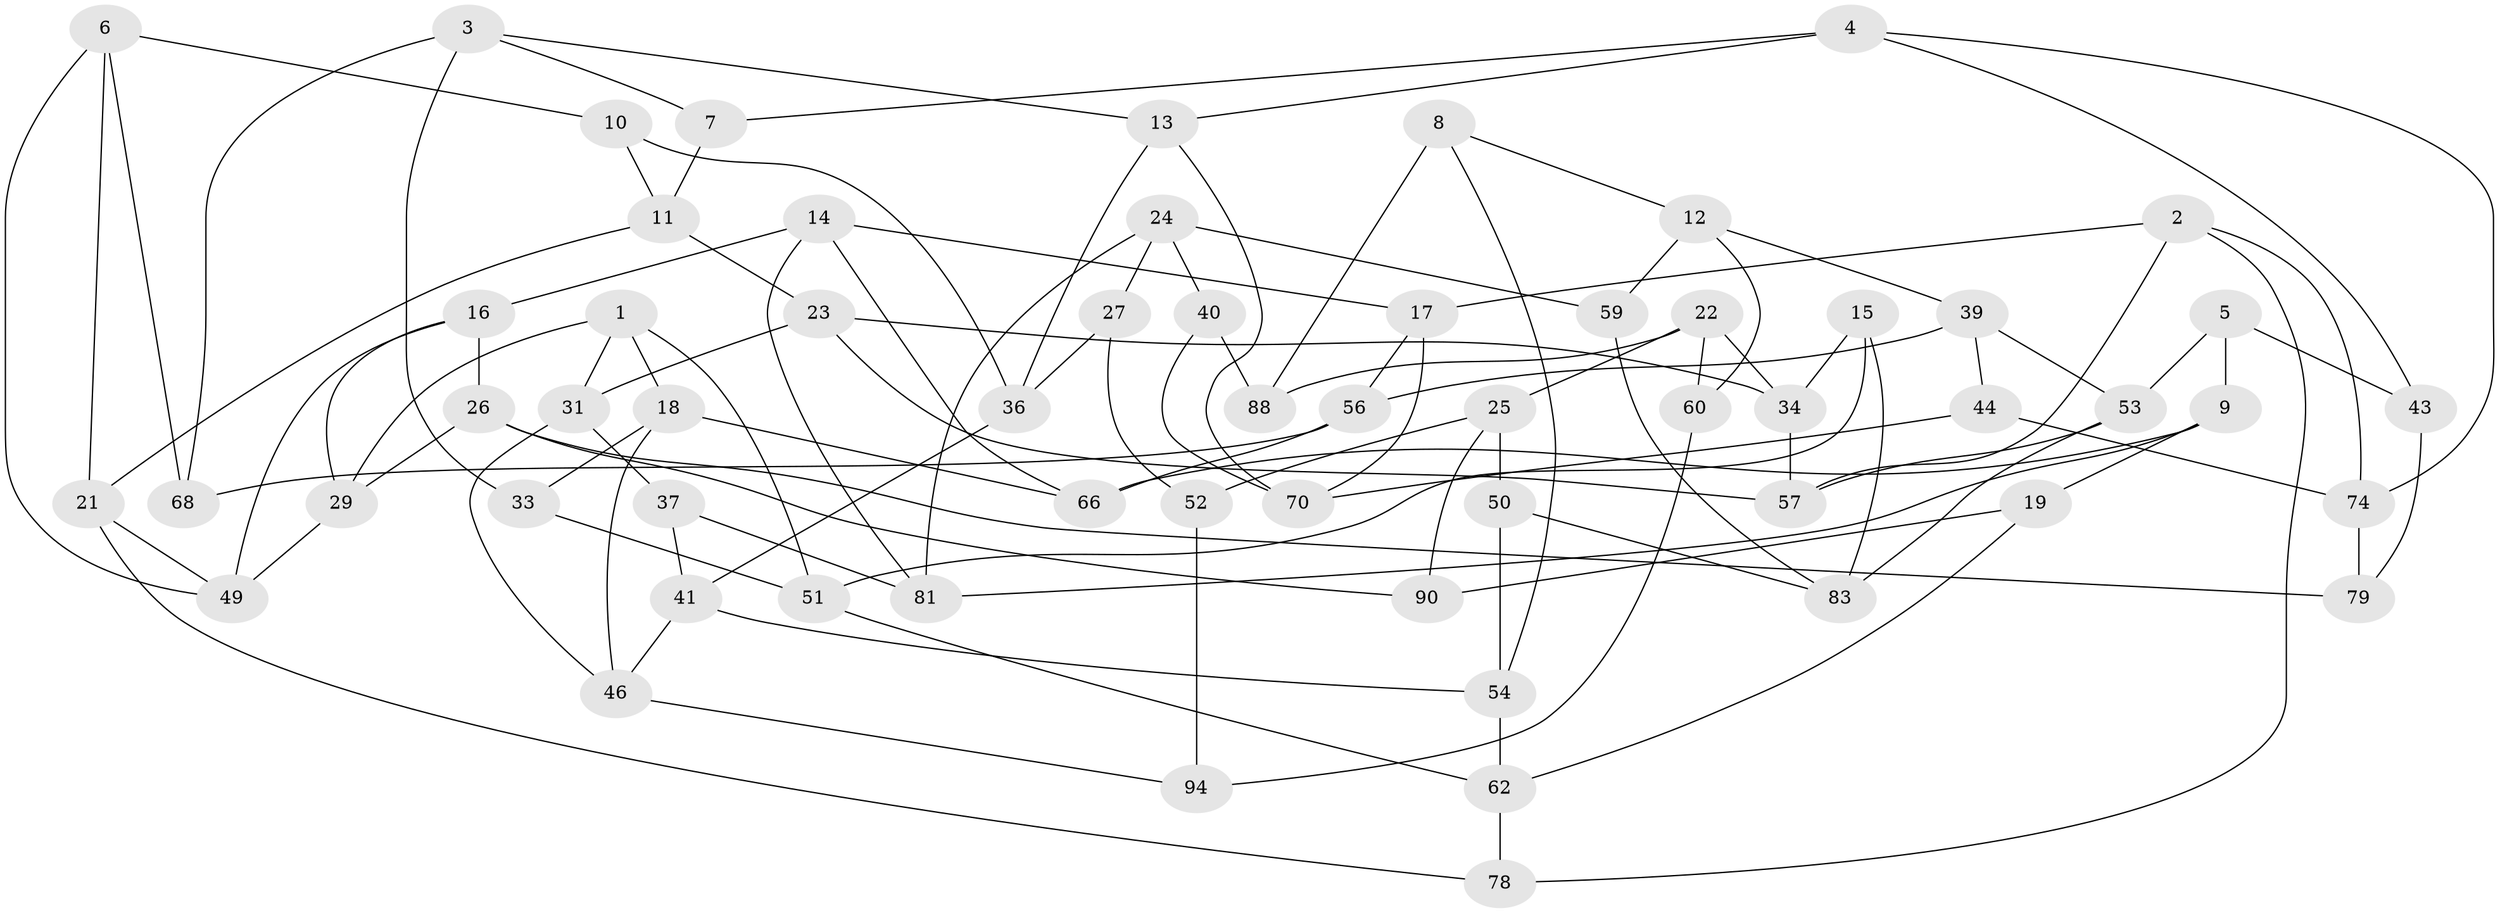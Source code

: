 // original degree distribution, {3: 1.0}
// Generated by graph-tools (version 1.1) at 2025/39/02/21/25 10:39:00]
// undirected, 60 vertices, 109 edges
graph export_dot {
graph [start="1"]
  node [color=gray90,style=filled];
  1 [super="+20"];
  2 [super="+38"];
  3 [super="+76"];
  4 [super="+82"];
  5;
  6 [super="+32"];
  7;
  8 [super="+35"];
  9 [super="+65"];
  10;
  11 [super="+84"];
  12 [super="+64"];
  13 [super="+45"];
  14 [super="+58"];
  15;
  16 [super="+96"];
  17 [super="+69"];
  18 [super="+89"];
  19;
  21 [super="+47"];
  22 [super="+67"];
  23 [super="+28"];
  24 [super="+42"];
  25 [super="+55"];
  26 [super="+48"];
  27;
  29 [super="+30"];
  31 [super="+71"];
  33;
  34 [super="+80"];
  36 [super="+100"];
  37;
  39 [super="+61"];
  40;
  41 [super="+92"];
  43;
  44;
  46 [super="+86"];
  49 [super="+99"];
  50;
  51 [super="+93"];
  52;
  53 [super="+85"];
  54 [super="+73"];
  56 [super="+63"];
  57 [super="+72"];
  59;
  60;
  62 [super="+77"];
  66 [super="+87"];
  68;
  70 [super="+91"];
  74 [super="+75"];
  78;
  79;
  81 [super="+95"];
  83 [super="+98"];
  88 [super="+97"];
  90;
  94;
  1 -- 29;
  1 -- 31;
  1 -- 18;
  1 -- 51;
  2 -- 17;
  2 -- 74;
  2 -- 57;
  2 -- 78;
  3 -- 33;
  3 -- 13;
  3 -- 68;
  3 -- 7;
  4 -- 7;
  4 -- 13;
  4 -- 74;
  4 -- 43;
  5 -- 9;
  5 -- 43;
  5 -- 53;
  6 -- 10;
  6 -- 49;
  6 -- 68;
  6 -- 21;
  7 -- 11;
  8 -- 54;
  8 -- 12;
  8 -- 88 [weight=2];
  9 -- 81;
  9 -- 19;
  9 -- 66;
  10 -- 11;
  10 -- 36;
  11 -- 23;
  11 -- 21;
  12 -- 59;
  12 -- 60;
  12 -- 39;
  13 -- 36;
  13 -- 70;
  14 -- 81;
  14 -- 16;
  14 -- 17;
  14 -- 66;
  15 -- 51;
  15 -- 34;
  15 -- 83;
  16 -- 49;
  16 -- 29;
  16 -- 26;
  17 -- 56;
  17 -- 70;
  18 -- 33;
  18 -- 66;
  18 -- 46;
  19 -- 90;
  19 -- 62;
  21 -- 78;
  21 -- 49;
  22 -- 34;
  22 -- 60;
  22 -- 88;
  22 -- 25;
  23 -- 34;
  23 -- 57;
  23 -- 31;
  24 -- 40;
  24 -- 81;
  24 -- 59;
  24 -- 27;
  25 -- 90;
  25 -- 52;
  25 -- 50;
  26 -- 29;
  26 -- 79;
  26 -- 90;
  27 -- 52;
  27 -- 36;
  29 -- 49;
  31 -- 46;
  31 -- 37;
  33 -- 51;
  34 -- 57;
  36 -- 41;
  37 -- 81;
  37 -- 41;
  39 -- 56;
  39 -- 44;
  39 -- 53;
  40 -- 88;
  40 -- 70;
  41 -- 46;
  41 -- 54;
  43 -- 79;
  44 -- 70;
  44 -- 74;
  46 -- 94;
  50 -- 83;
  50 -- 54;
  51 -- 62;
  52 -- 94;
  53 -- 83;
  53 -- 57;
  54 -- 62;
  56 -- 66;
  56 -- 68;
  59 -- 83;
  60 -- 94;
  62 -- 78;
  74 -- 79;
}
